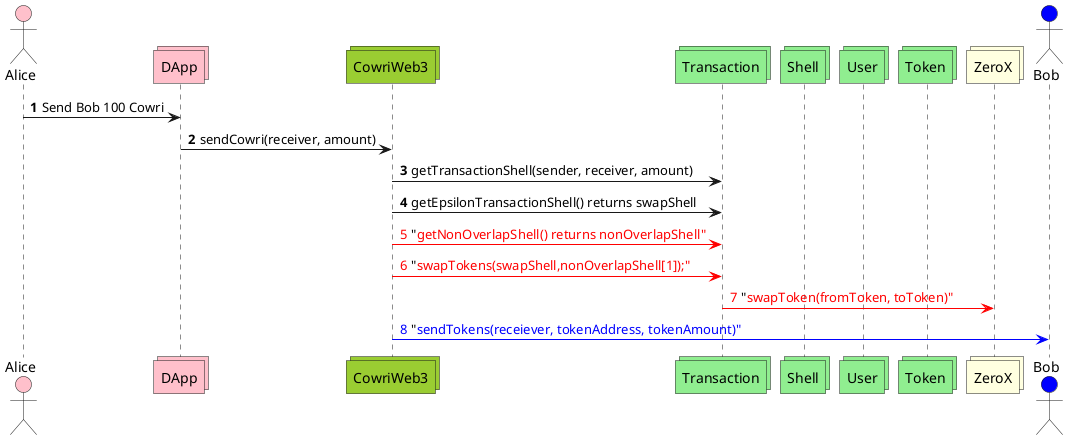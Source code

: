 @startuml
actor Alice #Pink
collections DApp #Pink
collections CowriWeb3 #YellowGreen
collections Transaction #LightGreen
collections Shell #LightGreen
collections User #LightGreen
collections Token #LightGreen
collections ZeroX #LightYellow
actor Bob #Blue

autonumber
Alice -> DApp: Send Bob 100 Cowri
DApp -> CowriWeb3: sendCowri(receiver, amount)
CowriWeb3 -> Transaction: getTransactionShell(sender, receiver, amount)
CowriWeb3 -> Transaction: getEpsilonTransactionShell() returns swapShell
autonumber resume "<font color=red>"
CowriWeb3 -[#red]> Transaction: "<font color=red>getNonOverlapShell() returns nonOverlapShell"
CowriWeb3 -[#red]> Transaction: "<font color=red>swapTokens(swapShell,nonOverlapShell[1]);"
Transaction -[#red]> ZeroX: "<font color=red>swapToken(fromToken, toToken)"
autonumber resume "<font color=Blue>"
CowriWeb3 -[#blue]> Bob: "<font color=Blue>sendTokens(receiever, tokenAddress, tokenAmount)"


@enduml